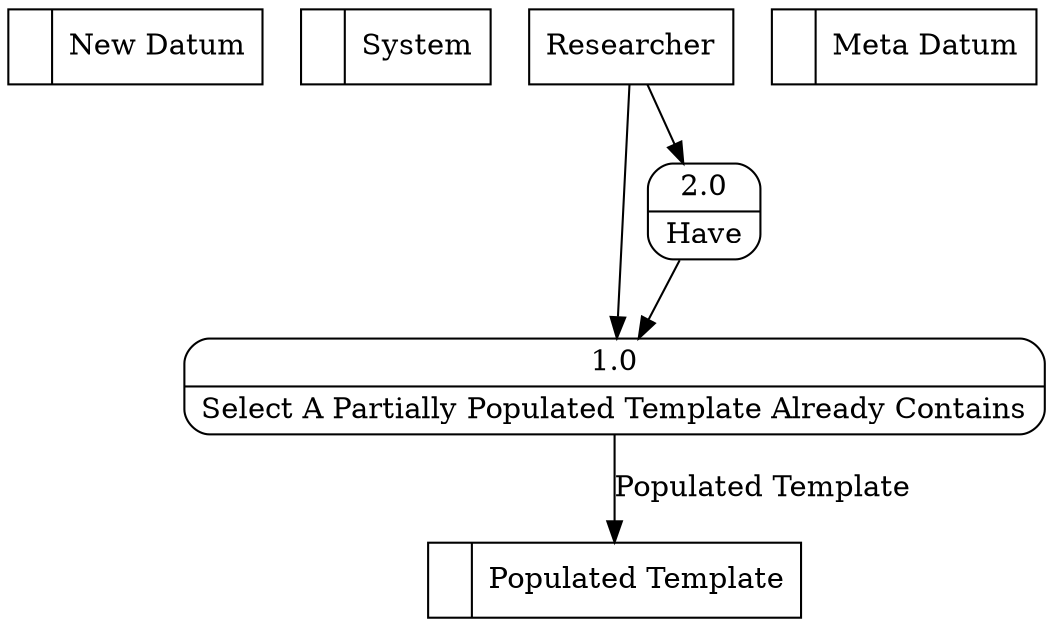 digraph dfd2{ 
node[shape=record]
200 [label="<f0>  |<f1> New Datum " ];
201 [label="<f0>  |<f1> System " ];
202 [label="<f0>  |<f1> Populated Template " ];
203 [label="<f0>  |<f1> Meta Datum " ];
204 [label="Researcher" shape=box];
205 [label="{<f0> 1.0|<f1> Select A Partially Populated Template Already Contains }" shape=Mrecord];
206 [label="{<f0> 2.0|<f1> Have }" shape=Mrecord];
204 -> 205
204 -> 206
205 -> 202 [label="Populated Template"]
206 -> 205
}